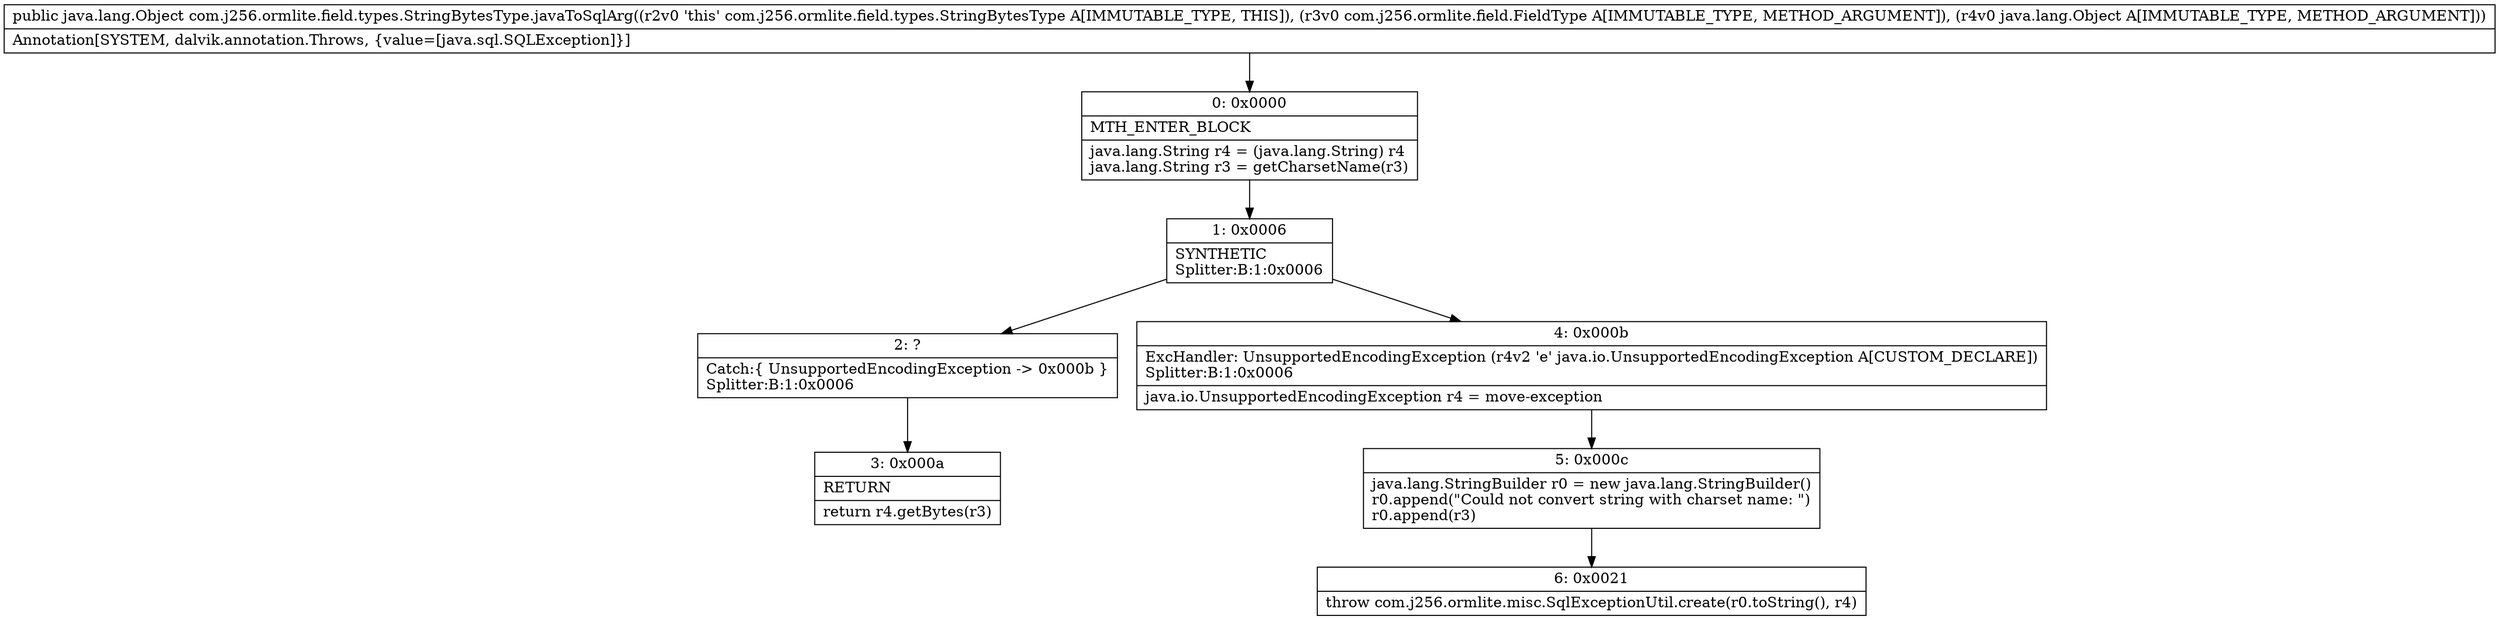 digraph "CFG forcom.j256.ormlite.field.types.StringBytesType.javaToSqlArg(Lcom\/j256\/ormlite\/field\/FieldType;Ljava\/lang\/Object;)Ljava\/lang\/Object;" {
Node_0 [shape=record,label="{0\:\ 0x0000|MTH_ENTER_BLOCK\l|java.lang.String r4 = (java.lang.String) r4\ljava.lang.String r3 = getCharsetName(r3)\l}"];
Node_1 [shape=record,label="{1\:\ 0x0006|SYNTHETIC\lSplitter:B:1:0x0006\l}"];
Node_2 [shape=record,label="{2\:\ ?|Catch:\{ UnsupportedEncodingException \-\> 0x000b \}\lSplitter:B:1:0x0006\l}"];
Node_3 [shape=record,label="{3\:\ 0x000a|RETURN\l|return r4.getBytes(r3)\l}"];
Node_4 [shape=record,label="{4\:\ 0x000b|ExcHandler: UnsupportedEncodingException (r4v2 'e' java.io.UnsupportedEncodingException A[CUSTOM_DECLARE])\lSplitter:B:1:0x0006\l|java.io.UnsupportedEncodingException r4 = move\-exception\l}"];
Node_5 [shape=record,label="{5\:\ 0x000c|java.lang.StringBuilder r0 = new java.lang.StringBuilder()\lr0.append(\"Could not convert string with charset name: \")\lr0.append(r3)\l}"];
Node_6 [shape=record,label="{6\:\ 0x0021|throw com.j256.ormlite.misc.SqlExceptionUtil.create(r0.toString(), r4)\l}"];
MethodNode[shape=record,label="{public java.lang.Object com.j256.ormlite.field.types.StringBytesType.javaToSqlArg((r2v0 'this' com.j256.ormlite.field.types.StringBytesType A[IMMUTABLE_TYPE, THIS]), (r3v0 com.j256.ormlite.field.FieldType A[IMMUTABLE_TYPE, METHOD_ARGUMENT]), (r4v0 java.lang.Object A[IMMUTABLE_TYPE, METHOD_ARGUMENT]))  | Annotation[SYSTEM, dalvik.annotation.Throws, \{value=[java.sql.SQLException]\}]\l}"];
MethodNode -> Node_0;
Node_0 -> Node_1;
Node_1 -> Node_2;
Node_1 -> Node_4;
Node_2 -> Node_3;
Node_4 -> Node_5;
Node_5 -> Node_6;
}

